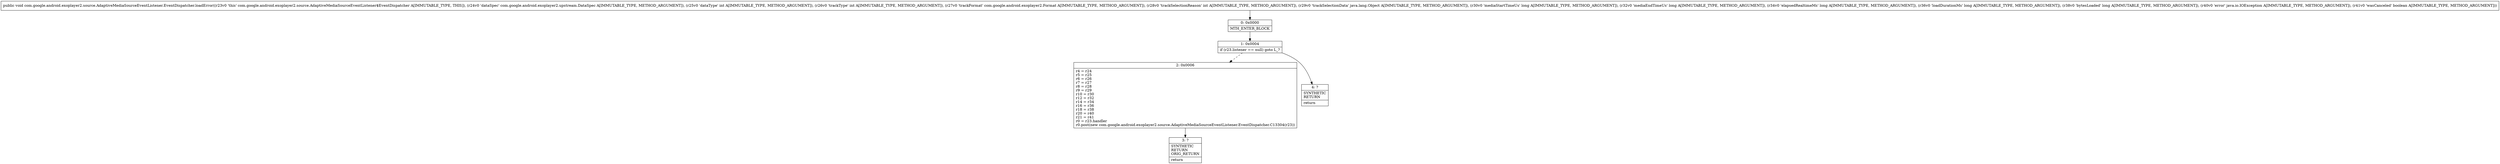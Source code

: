 digraph "CFG forcom.google.android.exoplayer2.source.AdaptiveMediaSourceEventListener.EventDispatcher.loadError(Lcom\/google\/android\/exoplayer2\/upstream\/DataSpec;IILcom\/google\/android\/exoplayer2\/Format;ILjava\/lang\/Object;JJJJJLjava\/io\/IOException;Z)V" {
Node_0 [shape=record,label="{0\:\ 0x0000|MTH_ENTER_BLOCK\l}"];
Node_1 [shape=record,label="{1\:\ 0x0004|if (r23.listener == null) goto L_?\l}"];
Node_2 [shape=record,label="{2\:\ 0x0006|r4 = r24\lr5 = r25\lr6 = r26\lr7 = r27\lr8 = r28\lr9 = r29\lr10 = r30\lr12 = r32\lr14 = r34\lr16 = r36\lr18 = r38\lr20 = r40\lr21 = r41\lr0 = r23.handler\lr0.post(new com.google.android.exoplayer2.source.AdaptiveMediaSourceEventListener.EventDispatcher.C13304(r23))\l}"];
Node_3 [shape=record,label="{3\:\ ?|SYNTHETIC\lRETURN\lORIG_RETURN\l|return\l}"];
Node_4 [shape=record,label="{4\:\ ?|SYNTHETIC\lRETURN\l|return\l}"];
MethodNode[shape=record,label="{public void com.google.android.exoplayer2.source.AdaptiveMediaSourceEventListener.EventDispatcher.loadError((r23v0 'this' com.google.android.exoplayer2.source.AdaptiveMediaSourceEventListener$EventDispatcher A[IMMUTABLE_TYPE, THIS]), (r24v0 'dataSpec' com.google.android.exoplayer2.upstream.DataSpec A[IMMUTABLE_TYPE, METHOD_ARGUMENT]), (r25v0 'dataType' int A[IMMUTABLE_TYPE, METHOD_ARGUMENT]), (r26v0 'trackType' int A[IMMUTABLE_TYPE, METHOD_ARGUMENT]), (r27v0 'trackFormat' com.google.android.exoplayer2.Format A[IMMUTABLE_TYPE, METHOD_ARGUMENT]), (r28v0 'trackSelectionReason' int A[IMMUTABLE_TYPE, METHOD_ARGUMENT]), (r29v0 'trackSelectionData' java.lang.Object A[IMMUTABLE_TYPE, METHOD_ARGUMENT]), (r30v0 'mediaStartTimeUs' long A[IMMUTABLE_TYPE, METHOD_ARGUMENT]), (r32v0 'mediaEndTimeUs' long A[IMMUTABLE_TYPE, METHOD_ARGUMENT]), (r34v0 'elapsedRealtimeMs' long A[IMMUTABLE_TYPE, METHOD_ARGUMENT]), (r36v0 'loadDurationMs' long A[IMMUTABLE_TYPE, METHOD_ARGUMENT]), (r38v0 'bytesLoaded' long A[IMMUTABLE_TYPE, METHOD_ARGUMENT]), (r40v0 'error' java.io.IOException A[IMMUTABLE_TYPE, METHOD_ARGUMENT]), (r41v0 'wasCanceled' boolean A[IMMUTABLE_TYPE, METHOD_ARGUMENT])) }"];
MethodNode -> Node_0;
Node_0 -> Node_1;
Node_1 -> Node_2[style=dashed];
Node_1 -> Node_4;
Node_2 -> Node_3;
}

